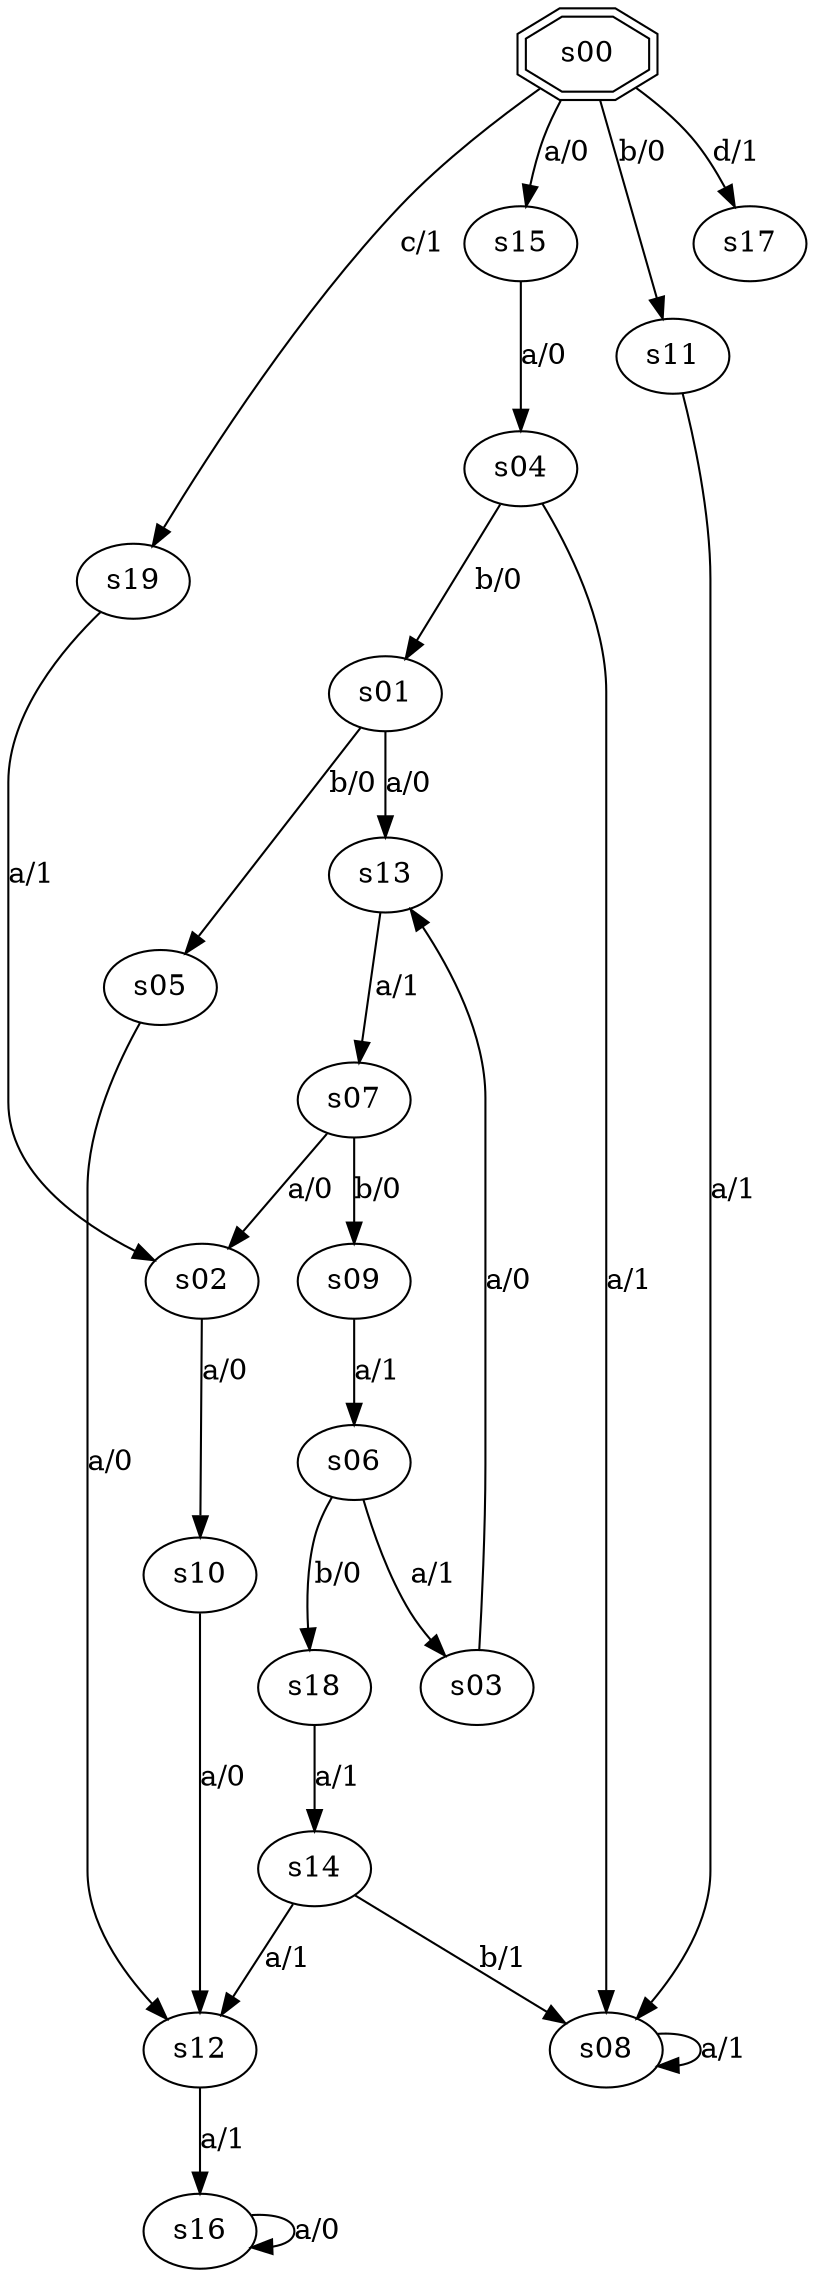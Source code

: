 digraph graph_021 {
	s00 -> s15 [label="a/0"];
	s00 -> s11 [label="b/0"];
	s00 -> s19 [label="c/1"];
	s00 -> s17 [label="d/1"];
	s01 -> s13 [label="a/0"];
	s01 -> s05 [label="b/0"];
	s02 -> s10 [label="a/0"];
	s03 -> s13 [label="a/0"];
	s04 -> s08 [label="a/1"];
	s04 -> s01 [label="b/0"];
	s05 -> s12 [label="a/0"];
	s06 -> s03 [label="a/1"];
	s06 -> s18 [label="b/0"];
	s07 -> s02 [label="a/0"];
	s07 -> s09 [label="b/0"];
	s08 -> s08 [label="a/1"];
	s09 -> s06 [label="a/1"];
	s10 -> s12 [label="a/0"];
	s11 -> s08 [label="a/1"];
	s12 -> s16 [label="a/1"];
	s13 -> s07 [label="a/1"];
	s14 -> s12 [label="a/1"];
	s14 -> s08 [label="b/1"];
	s15 -> s04 [label="a/0"];
	s16 -> s16 [label="a/0"];
	s18 -> s14 [label="a/1"];
	s19 -> s02 [label="a/1"];
	s00 [shape=doubleoctagon];
}